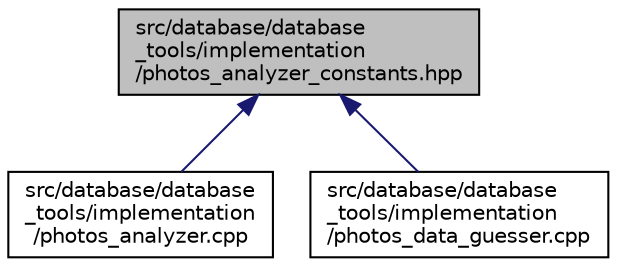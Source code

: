 digraph "src/database/database_tools/implementation/photos_analyzer_constants.hpp"
{
 // LATEX_PDF_SIZE
  edge [fontname="Helvetica",fontsize="10",labelfontname="Helvetica",labelfontsize="10"];
  node [fontname="Helvetica",fontsize="10",shape=record];
  Node1 [label="src/database/database\l_tools/implementation\l/photos_analyzer_constants.hpp",height=0.2,width=0.4,color="black", fillcolor="grey75", style="filled", fontcolor="black",tooltip=" "];
  Node1 -> Node2 [dir="back",color="midnightblue",fontsize="10",style="solid",fontname="Helvetica"];
  Node2 [label="src/database/database\l_tools/implementation\l/photos_analyzer.cpp",height=0.2,width=0.4,color="black", fillcolor="white", style="filled",URL="$photos__analyzer_8cpp.html",tooltip=" "];
  Node1 -> Node3 [dir="back",color="midnightblue",fontsize="10",style="solid",fontname="Helvetica"];
  Node3 [label="src/database/database\l_tools/implementation\l/photos_data_guesser.cpp",height=0.2,width=0.4,color="black", fillcolor="white", style="filled",URL="$photos__data__guesser_8cpp.html",tooltip=" "];
}
